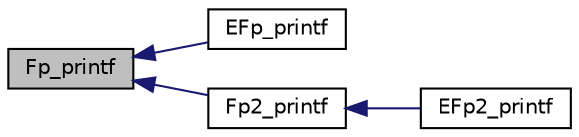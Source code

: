 digraph "Fp_printf"
{
  edge [fontname="Helvetica",fontsize="10",labelfontname="Helvetica",labelfontsize="10"];
  node [fontname="Helvetica",fontsize="10",shape=record];
  rankdir="LR";
  Node279 [label="Fp_printf",height=0.2,width=0.4,color="black", fillcolor="grey75", style="filled", fontcolor="black"];
  Node279 -> Node280 [dir="back",color="midnightblue",fontsize="10",style="solid",fontname="Helvetica"];
  Node280 [label="EFp_printf",height=0.2,width=0.4,color="black", fillcolor="white", style="filled",URL="$bn__efp_8h.html#ace55a465b090ba75133b027626fb58e9"];
  Node279 -> Node281 [dir="back",color="midnightblue",fontsize="10",style="solid",fontname="Helvetica"];
  Node281 [label="Fp2_printf",height=0.2,width=0.4,color="black", fillcolor="white", style="filled",URL="$bn__fp2_8h.html#a59e2b3fa1826cf1dd8a06c7c8a7ac941"];
  Node281 -> Node282 [dir="back",color="midnightblue",fontsize="10",style="solid",fontname="Helvetica"];
  Node282 [label="EFp2_printf",height=0.2,width=0.4,color="black", fillcolor="white", style="filled",URL="$bn__efp2_8h.html#a94ed45799cb504fc62b4dcb53a8f45dc"];
}
